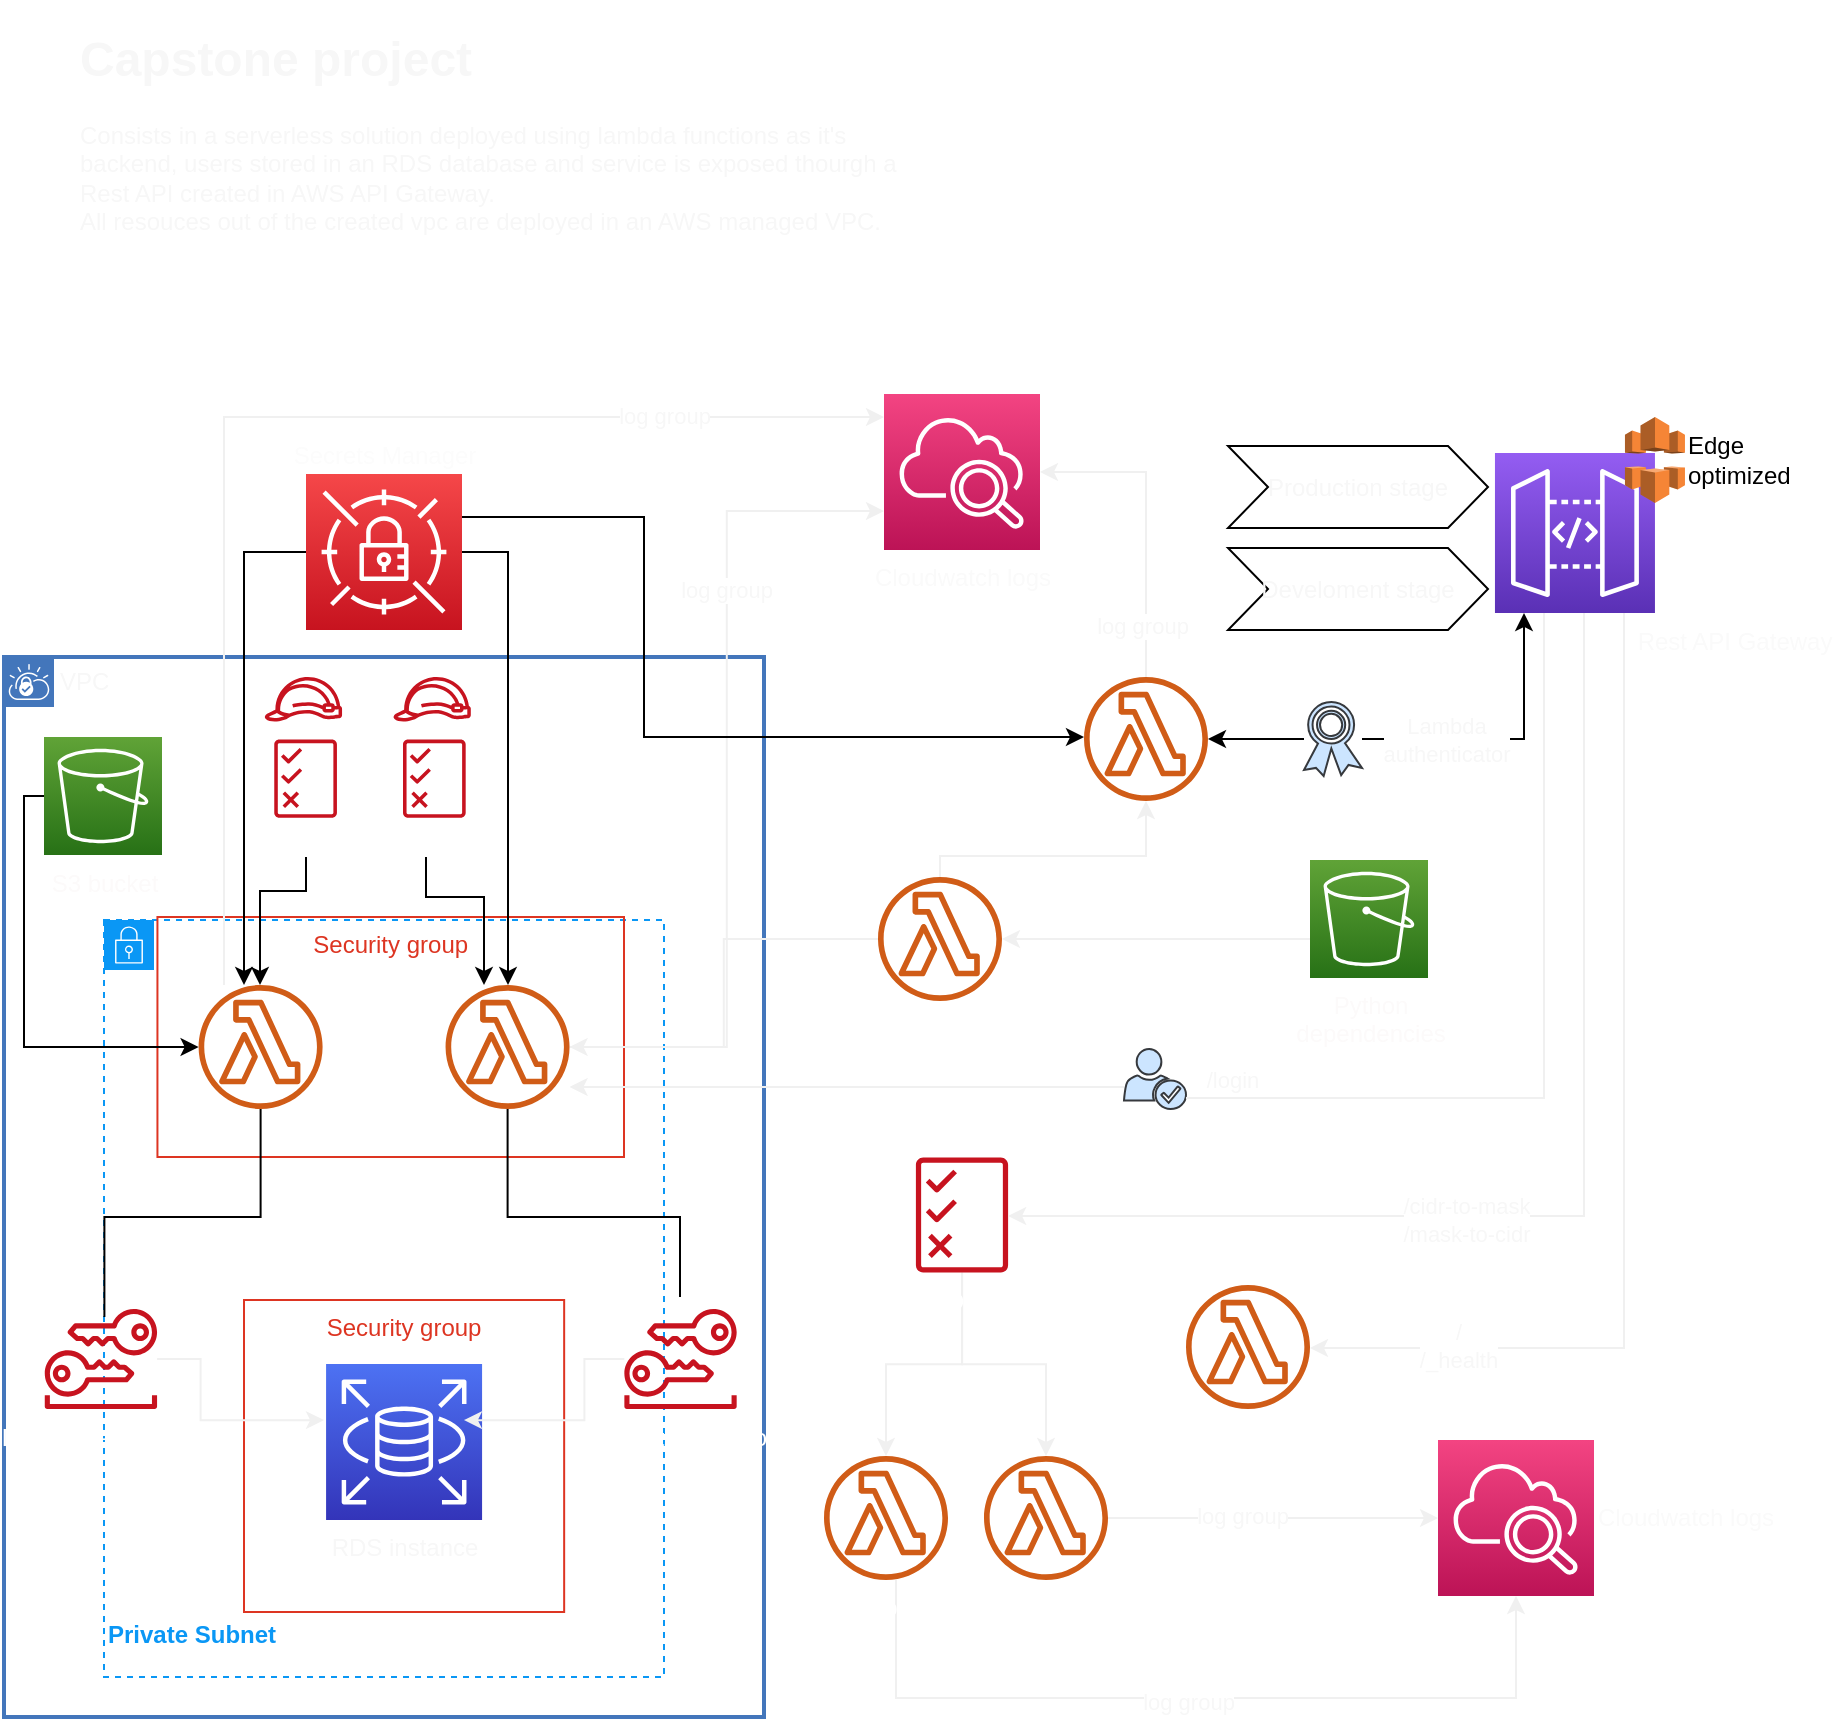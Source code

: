 <mxfile>
    <diagram id="uzE_-TTKFKYxUHd4DreI" name="Page-1">
        <mxGraphModel dx="1929" dy="729" grid="1" gridSize="10" guides="1" tooltips="1" connect="1" arrows="1" fold="1" page="1" pageScale="1" pageWidth="850" pageHeight="1100" math="0" shadow="0">
            <root>
                <mxCell id="0"/>
                <mxCell id="1" parent="0"/>
                <mxCell id="47" value="VPC" style="shape=mxgraph.ibm.box;prType=vpc;fontStyle=0;verticalAlign=top;align=left;spacingLeft=32;spacingTop=4;fillColor=none;rounded=0;whiteSpace=wrap;html=1;strokeColor=#4376BB;strokeWidth=2;dashed=0;container=1;spacing=-4;collapsible=0;expand=0;recursiveResize=0;fontColor=#F7F7F7;" vertex="1" parent="1">
                    <mxGeometry x="10" y="368.5" width="380" height="530" as="geometry"/>
                </mxCell>
                <mxCell id="56" value="        &#10;&#10;&#10;&#10;    &#10;&#10;&#10;&#10;&#10;&#10;&#10;Private Subnet" style="swimlane;shadow=0;dashed=1;comic=0;sketch=0;fontColor=#0A97F5;startSize=0;strokeColor=#0A97F5;strokeWidth=1;fillColor=none;align=left;verticalAlign=button;shape=mxgraph.aws4.group;grIcon=mxgraph.aws4.group_security_group;" vertex="1" parent="47">
                    <mxGeometry x="50" y="131.5" width="280" height="378.5" as="geometry"/>
                </mxCell>
                <mxCell id="52" value="" style="group" vertex="1" connectable="0" parent="47">
                    <mxGeometry x="194.37" y="10" width="39.428" height="70.586" as="geometry"/>
                </mxCell>
                <mxCell id="53" value="" style="outlineConnect=0;fontColor=#232F3E;gradientColor=none;fillColor=#C7131F;strokeColor=none;dashed=0;verticalLabelPosition=bottom;verticalAlign=top;align=center;html=1;fontSize=12;fontStyle=0;aspect=fixed;pointerEvents=1;shape=mxgraph.aws4.role;" vertex="1" parent="52">
                    <mxGeometry width="39.428" height="22.241" as="geometry"/>
                </mxCell>
                <mxCell id="54" value="&lt;font color=&quot;#ffffff&quot;&gt;IAM role&lt;/font&gt;" style="outlineConnect=0;fontColor=#232F3E;gradientColor=none;fillColor=#C7131F;strokeColor=none;dashed=0;verticalLabelPosition=bottom;verticalAlign=top;align=center;html=1;fontSize=12;fontStyle=0;aspect=fixed;pointerEvents=1;shape=mxgraph.aws4.permissions;" vertex="1" parent="52">
                    <mxGeometry x="5.128" y="31.158" width="31.34" height="39.428" as="geometry"/>
                </mxCell>
                <mxCell id="51" value="" style="group" vertex="1" connectable="0" parent="47">
                    <mxGeometry x="130.0" y="10" width="39.428" height="70.586" as="geometry"/>
                </mxCell>
                <mxCell id="16" value="" style="outlineConnect=0;fontColor=#232F3E;gradientColor=none;fillColor=#C7131F;strokeColor=none;dashed=0;verticalLabelPosition=bottom;verticalAlign=top;align=center;html=1;fontSize=12;fontStyle=0;aspect=fixed;pointerEvents=1;shape=mxgraph.aws4.role;" vertex="1" parent="51">
                    <mxGeometry width="39.428" height="22.241" as="geometry"/>
                </mxCell>
                <mxCell id="17" value="&lt;font color=&quot;#ffffff&quot;&gt;IAM role&lt;/font&gt;" style="outlineConnect=0;fontColor=#232F3E;gradientColor=none;fillColor=#C7131F;strokeColor=none;dashed=0;verticalLabelPosition=bottom;verticalAlign=top;align=center;html=1;fontSize=12;fontStyle=0;aspect=fixed;pointerEvents=1;shape=mxgraph.aws4.permissions;" vertex="1" parent="51">
                    <mxGeometry x="5.128" y="31.158" width="31.34" height="39.428" as="geometry"/>
                </mxCell>
                <mxCell id="38" value="&lt;font color=&quot;#fcfafa&quot;&gt;S3 bucket&lt;/font&gt;" style="points=[[0,0,0],[0.25,0,0],[0.5,0,0],[0.75,0,0],[1,0,0],[0,1,0],[0.25,1,0],[0.5,1,0],[0.75,1,0],[1,1,0],[0,0.25,0],[0,0.5,0],[0,0.75,0],[1,0.25,0],[1,0.5,0],[1,0.75,0]];outlineConnect=0;fontColor=#232F3E;gradientColor=#60A337;gradientDirection=north;fillColor=#277116;strokeColor=#ffffff;dashed=0;verticalLabelPosition=bottom;verticalAlign=top;align=center;html=1;fontSize=12;fontStyle=0;aspect=fixed;shape=mxgraph.aws4.resourceIcon;resIcon=mxgraph.aws4.s3;" vertex="1" parent="47">
                    <mxGeometry x="20" y="40" width="59" height="59" as="geometry"/>
                </mxCell>
                <mxCell id="12" value="RDS instance" style="points=[[0,0,0],[0.25,0,0],[0.5,0,0],[0.75,0,0],[1,0,0],[0,1,0],[0.25,1,0],[0.5,1,0],[0.75,1,0],[1,1,0],[0,0.25,0],[0,0.5,0],[0,0.75,0],[1,0.25,0],[1,0.5,0],[1,0.75,0]];outlineConnect=0;gradientColor=#4D72F3;gradientDirection=north;fillColor=#3334B9;strokeColor=#ffffff;dashed=0;verticalLabelPosition=bottom;verticalAlign=top;align=center;html=1;fontSize=12;fontStyle=0;aspect=fixed;shape=mxgraph.aws4.resourceIcon;resIcon=mxgraph.aws4.rds;fontColor=#F7F7F7;" vertex="1" parent="47">
                    <mxGeometry x="161.04" y="353.5" width="78" height="78" as="geometry"/>
                </mxCell>
                <mxCell id="13" value="Security group" style="fillColor=none;strokeColor=#DD3522;verticalAlign=top;fontStyle=0;fontColor=#DD3522;" vertex="1" parent="47">
                    <mxGeometry x="120" y="321.5" width="160.08" height="156" as="geometry"/>
                </mxCell>
                <mxCell id="4" value="&lt;font color=&quot;#fafafa&quot;&gt;Cloudwatch logs&lt;/font&gt;" style="points=[[0,0,0],[0.25,0,0],[0.5,0,0],[0.75,0,0],[1,0,0],[0,1,0],[0.25,1,0],[0.5,1,0],[0.75,1,0],[1,1,0],[0,0.25,0],[0,0.5,0],[0,0.75,0],[1,0.25,0],[1,0.5,0],[1,0.75,0]];points=[[0,0,0],[0.25,0,0],[0.5,0,0],[0.75,0,0],[1,0,0],[0,1,0],[0.25,1,0],[0.5,1,0],[0.75,1,0],[1,1,0],[0,0.25,0],[0,0.5,0],[0,0.75,0],[1,0.25,0],[1,0.5,0],[1,0.75,0]];outlineConnect=0;fontColor=#232F3E;gradientColor=#F34482;gradientDirection=north;fillColor=#BC1356;strokeColor=#ffffff;dashed=0;verticalLabelPosition=bottom;verticalAlign=top;align=center;html=1;fontSize=12;fontStyle=0;aspect=fixed;shape=mxgraph.aws4.resourceIcon;resIcon=mxgraph.aws4.cloudwatch_2;" vertex="1" parent="1">
                    <mxGeometry x="450" y="237" width="78" height="78" as="geometry"/>
                </mxCell>
                <mxCell id="14" value="Security group" style="fillColor=none;strokeColor=#DD3522;verticalAlign=top;fontStyle=0;fontColor=#DD3522;" vertex="1" parent="1">
                    <mxGeometry x="86.72" y="498.5" width="233.28" height="120" as="geometry"/>
                </mxCell>
                <mxCell id="72" style="edgeStyle=orthogonalEdgeStyle;rounded=0;orthogonalLoop=1;jettySize=auto;html=1;fontColor=#F7F7F7;startArrow=none;startFill=0;strokeColor=#f0f0f0;" edge="1" parent="1" source="15" target="4">
                    <mxGeometry relative="1" as="geometry">
                        <Array as="points">
                            <mxPoint x="120" y="248.5"/>
                        </Array>
                    </mxGeometry>
                </mxCell>
                <mxCell id="73" value="log group" style="edgeLabel;html=1;align=center;verticalAlign=middle;resizable=0;points=[];fontColor=#F7F7F7;" vertex="1" connectable="0" parent="72">
                    <mxGeometry x="0.641" y="1" relative="1" as="geometry">
                        <mxPoint as="offset"/>
                    </mxGeometry>
                </mxCell>
                <mxCell id="15" value="&lt;font color=&quot;#ffffff&quot;&gt;DB init&lt;/font&gt;" style="outlineConnect=0;fontColor=#232F3E;gradientColor=none;fillColor=#D05C17;strokeColor=none;dashed=0;verticalLabelPosition=bottom;verticalAlign=top;align=center;html=1;fontSize=12;fontStyle=0;aspect=fixed;pointerEvents=1;shape=mxgraph.aws4.lambda_function;" vertex="1" parent="1">
                    <mxGeometry x="107.3" y="532.5" width="62" height="62" as="geometry"/>
                </mxCell>
                <mxCell id="21" value="" style="edgeStyle=orthogonalEdgeStyle;rounded=0;orthogonalLoop=1;jettySize=auto;html=1;fontColor=#F7F7F7;" edge="1" parent="1" target="15">
                    <mxGeometry relative="1" as="geometry">
                        <mxPoint x="161" y="468.5" as="sourcePoint"/>
                        <Array as="points">
                            <mxPoint x="161" y="485.5"/>
                            <mxPoint x="138" y="485.5"/>
                        </Array>
                    </mxGeometry>
                </mxCell>
                <mxCell id="115" style="edgeStyle=orthogonalEdgeStyle;rounded=0;orthogonalLoop=1;jettySize=auto;html=1;entryX=0.25;entryY=0.385;entryDx=0;entryDy=0;entryPerimeter=0;fontColor=#F7F7F7;startArrow=none;startFill=0;strokeColor=#f0f0f0;" edge="1" parent="1" source="23" target="13">
                    <mxGeometry relative="1" as="geometry"/>
                </mxCell>
                <mxCell id="23" value="&lt;font color=&quot;#ffffff&quot;&gt;IAM authentication&lt;/font&gt;" style="outlineConnect=0;fontColor=#232F3E;gradientColor=none;fillColor=#C7131F;strokeColor=none;dashed=0;verticalLabelPosition=bottom;verticalAlign=top;align=center;html=1;fontSize=12;fontStyle=0;aspect=fixed;pointerEvents=1;shape=mxgraph.aws4.long_term_security_credential;" vertex="1" parent="1">
                    <mxGeometry x="30.2" y="694.5" width="56.52" height="50" as="geometry"/>
                </mxCell>
                <mxCell id="26" value="" style="edgeStyle=orthogonalEdgeStyle;rounded=0;orthogonalLoop=1;jettySize=auto;html=1;fontColor=#F7F7F7;endArrow=none;" edge="1" parent="1" source="15">
                    <mxGeometry relative="1" as="geometry">
                        <mxPoint x="96.52" y="609.5" as="sourcePoint"/>
                        <mxPoint x="60.2" y="698.5" as="targetPoint"/>
                        <Array as="points">
                            <mxPoint x="138" y="648.5"/>
                            <mxPoint x="60" y="648.5"/>
                        </Array>
                    </mxGeometry>
                </mxCell>
                <mxCell id="70" style="edgeStyle=orthogonalEdgeStyle;rounded=0;orthogonalLoop=1;jettySize=auto;html=1;entryX=0;entryY=0.75;entryDx=0;entryDy=0;entryPerimeter=0;fontColor=#F7F7F7;startArrow=none;startFill=0;strokeColor=#f0f0f0;" edge="1" parent="1" source="28" target="4">
                    <mxGeometry relative="1" as="geometry"/>
                </mxCell>
                <mxCell id="71" value="log group" style="edgeLabel;html=1;align=center;verticalAlign=middle;resizable=0;points=[];fontColor=#F7F7F7;" vertex="1" connectable="0" parent="70">
                    <mxGeometry x="0.328" y="1" relative="1" as="geometry">
                        <mxPoint y="-25" as="offset"/>
                    </mxGeometry>
                </mxCell>
                <mxCell id="28" value="&lt;font color=&quot;#ffffff&quot;&gt;Login&lt;/font&gt;" style="outlineConnect=0;fontColor=#232F3E;gradientColor=none;fillColor=#D05C17;strokeColor=none;dashed=0;verticalLabelPosition=bottom;verticalAlign=top;align=center;html=1;fontSize=12;fontStyle=0;aspect=fixed;pointerEvents=1;shape=mxgraph.aws4.lambda_function;" vertex="1" parent="1">
                    <mxGeometry x="230.78" y="532.5" width="62" height="62" as="geometry"/>
                </mxCell>
                <mxCell id="114" style="edgeStyle=orthogonalEdgeStyle;rounded=0;orthogonalLoop=1;jettySize=auto;html=1;entryX=0.687;entryY=0.385;entryDx=0;entryDy=0;entryPerimeter=0;fontColor=#F7F7F7;startArrow=none;startFill=0;strokeColor=#f0f0f0;" edge="1" parent="1" source="35" target="13">
                    <mxGeometry relative="1" as="geometry"/>
                </mxCell>
                <mxCell id="35" value="&lt;font color=&quot;#ffffff&quot;&gt;IAM authentication&lt;/font&gt;" style="outlineConnect=0;fontColor=#232F3E;gradientColor=none;fillColor=#C7131F;strokeColor=none;dashed=0;verticalLabelPosition=bottom;verticalAlign=top;align=center;html=1;fontSize=12;fontStyle=0;aspect=fixed;pointerEvents=1;shape=mxgraph.aws4.long_term_security_credential;" vertex="1" parent="1">
                    <mxGeometry x="320" y="694.5" width="56.52" height="50" as="geometry"/>
                </mxCell>
                <mxCell id="36" value="" style="edgeStyle=orthogonalEdgeStyle;rounded=0;orthogonalLoop=1;jettySize=auto;html=1;fontColor=#F7F7F7;endArrow=none;" edge="1" parent="1" source="28">
                    <mxGeometry relative="1" as="geometry">
                        <mxPoint x="282" y="609.5" as="sourcePoint"/>
                        <mxPoint x="348" y="688.5" as="targetPoint"/>
                        <Array as="points">
                            <mxPoint x="262" y="648.5"/>
                            <mxPoint x="348" y="648.5"/>
                        </Array>
                    </mxGeometry>
                </mxCell>
                <mxCell id="43" style="edgeStyle=orthogonalEdgeStyle;rounded=0;orthogonalLoop=1;jettySize=auto;html=1;fontColor=#F7F7F7;" edge="1" parent="1" source="42" target="15">
                    <mxGeometry relative="1" as="geometry">
                        <Array as="points">
                            <mxPoint x="130" y="316.5"/>
                        </Array>
                    </mxGeometry>
                </mxCell>
                <mxCell id="44" style="edgeStyle=orthogonalEdgeStyle;rounded=0;orthogonalLoop=1;jettySize=auto;html=1;fontColor=#F7F7F7;" edge="1" parent="1" source="42" target="28">
                    <mxGeometry relative="1" as="geometry">
                        <Array as="points">
                            <mxPoint x="262" y="316.5"/>
                        </Array>
                    </mxGeometry>
                </mxCell>
                <mxCell id="66" style="edgeStyle=orthogonalEdgeStyle;rounded=0;orthogonalLoop=1;jettySize=auto;html=1;fontColor=#F7F7F7;" edge="1" parent="1" source="42" target="62">
                    <mxGeometry relative="1" as="geometry">
                        <Array as="points">
                            <mxPoint x="330" y="298.5"/>
                            <mxPoint x="330" y="408.5"/>
                        </Array>
                    </mxGeometry>
                </mxCell>
                <mxCell id="42" value="&lt;font color=&quot;#fcfcfc&quot;&gt;Secrets Manager&lt;/font&gt;" style="points=[[0,0,0],[0.25,0,0],[0.5,0,0],[0.75,0,0],[1,0,0],[0,1,0],[0.25,1,0],[0.5,1,0],[0.75,1,0],[1,1,0],[0,0.25,0],[0,0.5,0],[0,0.75,0],[1,0.25,0],[1,0.5,0],[1,0.75,0]];outlineConnect=0;fontColor=#232F3E;gradientColor=#F54749;gradientDirection=north;fillColor=#C7131F;strokeColor=#ffffff;dashed=0;verticalLabelPosition=top;verticalAlign=bottom;align=center;html=1;fontSize=12;fontStyle=0;aspect=fixed;shape=mxgraph.aws4.resourceIcon;resIcon=mxgraph.aws4.secrets_manager;labelPosition=center;" vertex="1" parent="1">
                    <mxGeometry x="161.0" y="277" width="78" height="78" as="geometry"/>
                </mxCell>
                <mxCell id="55" style="edgeStyle=orthogonalEdgeStyle;rounded=0;orthogonalLoop=1;jettySize=auto;html=1;fontColor=#F7F7F7;" edge="1" parent="1" target="28">
                    <mxGeometry relative="1" as="geometry">
                        <mxPoint x="221" y="468.5" as="sourcePoint"/>
                        <Array as="points">
                            <mxPoint x="221" y="488.5"/>
                            <mxPoint x="250" y="488.5"/>
                        </Array>
                    </mxGeometry>
                </mxCell>
                <mxCell id="59" value="" style="group;container=1;" vertex="1" connectable="0" parent="1">
                    <mxGeometry x="622" y="248.5" width="228.48" height="106.5" as="geometry"/>
                </mxCell>
                <mxCell id="11" value="" style="group;labelPosition=right;verticalLabelPosition=middle;align=left;verticalAlign=middle;" vertex="1" connectable="0" parent="59">
                    <mxGeometry x="133.48" width="95" height="98" as="geometry"/>
                </mxCell>
                <mxCell id="2" value="&lt;font color=&quot;#fafafa&quot;&gt;&lt;span style=&quot;white-space: pre&quot;&gt;&lt;span style=&quot;white-space: pre&quot;&gt;&#9;&lt;/span&gt;&#9;&lt;/span&gt;&lt;span style=&quot;white-space: pre&quot;&gt;&#9;&lt;/span&gt;&lt;span style=&quot;white-space: pre&quot;&gt;&#9;&lt;span style=&quot;white-space: pre&quot;&gt;&#9;&lt;span style=&quot;white-space: pre&quot;&gt;&#9;&lt;/span&gt;&lt;/span&gt;&lt;/span&gt;Rest API Gateway&lt;/font&gt;" style="points=[[0,0,0],[0.25,0,0],[0.5,0,0],[0.75,0,0],[1,0,0],[0,1,0],[0.25,1,0],[0.5,1,0],[0.75,1,0],[1,1,0],[0,0.25,0],[0,0.5,0],[0,0.75,0],[1,0.25,0],[1,0.5,0],[1,0.75,0]];outlineConnect=0;fontColor=#232F3E;gradientColor=#945DF2;gradientDirection=north;fillColor=#5A30B5;strokeColor=#ffffff;dashed=0;verticalLabelPosition=bottom;verticalAlign=top;align=center;html=1;fontSize=12;fontStyle=0;aspect=fixed;shape=mxgraph.aws4.resourceIcon;resIcon=mxgraph.aws4.api_gateway;" vertex="1" parent="11">
                    <mxGeometry y="18" width="80" height="80" as="geometry"/>
                </mxCell>
                <mxCell id="8" value="Edge&lt;br&gt;optimized" style="outlineConnect=0;dashed=0;verticalLabelPosition=middle;verticalAlign=middle;align=left;html=1;shape=mxgraph.aws3.cloudfront;fillColor=#F58536;gradientColor=none;labelPosition=right;" vertex="1" parent="11">
                    <mxGeometry x="65" width="30" height="43" as="geometry"/>
                </mxCell>
                <mxCell id="58" value="Develoment stage" style="shape=step;perimeter=stepPerimeter;whiteSpace=wrap;html=1;fixedSize=1;fontColor=#F7F7F7;" vertex="1" parent="59">
                    <mxGeometry y="65.5" width="130" height="41" as="geometry"/>
                </mxCell>
                <mxCell id="57" value="Production stage" style="shape=step;perimeter=stepPerimeter;whiteSpace=wrap;html=1;fixedSize=1;fontColor=#F7F7F7;" vertex="1" parent="59">
                    <mxGeometry y="14.5" width="130" height="41" as="geometry"/>
                </mxCell>
                <mxCell id="61" style="edgeStyle=orthogonalEdgeStyle;rounded=0;orthogonalLoop=1;jettySize=auto;html=1;fontColor=#F7F7F7;" edge="1" parent="1" source="38" target="15">
                    <mxGeometry relative="1" as="geometry">
                        <Array as="points">
                            <mxPoint x="20" y="438.5"/>
                            <mxPoint x="20" y="563.5"/>
                        </Array>
                    </mxGeometry>
                </mxCell>
                <mxCell id="68" style="edgeStyle=orthogonalEdgeStyle;rounded=0;orthogonalLoop=1;jettySize=auto;html=1;entryX=1;entryY=0.5;entryDx=0;entryDy=0;entryPerimeter=0;fontColor=#F7F7F7;startArrow=none;startFill=0;strokeColor=#f0f0f0;" edge="1" parent="1" source="62" target="4">
                    <mxGeometry relative="1" as="geometry">
                        <Array as="points">
                            <mxPoint x="581" y="276"/>
                        </Array>
                    </mxGeometry>
                </mxCell>
                <mxCell id="69" value="log group" style="edgeLabel;html=1;align=center;verticalAlign=middle;resizable=0;points=[];fontColor=#F7F7F7;" vertex="1" connectable="0" parent="68">
                    <mxGeometry x="-0.685" y="2" relative="1" as="geometry">
                        <mxPoint y="-1" as="offset"/>
                    </mxGeometry>
                </mxCell>
                <mxCell id="62" value="&lt;font color=&quot;#ffffff&quot;&gt;Authenticator&lt;/font&gt;" style="outlineConnect=0;fontColor=#232F3E;gradientColor=none;fillColor=#D05C17;strokeColor=none;dashed=0;verticalLabelPosition=bottom;verticalAlign=top;align=center;html=1;fontSize=12;fontStyle=0;aspect=fixed;pointerEvents=1;shape=mxgraph.aws4.lambda_function;" vertex="1" parent="1">
                    <mxGeometry x="550" y="378.5" width="62" height="62" as="geometry"/>
                </mxCell>
                <mxCell id="63" style="edgeStyle=orthogonalEdgeStyle;rounded=0;orthogonalLoop=1;jettySize=auto;html=1;fontColor=#F7F7F7;startArrow=none;startFill=1;" edge="1" parent="1" source="91" target="62">
                    <mxGeometry relative="1" as="geometry">
                        <Array as="points"/>
                    </mxGeometry>
                </mxCell>
                <mxCell id="78" style="edgeStyle=orthogonalEdgeStyle;rounded=0;orthogonalLoop=1;jettySize=auto;html=1;fontColor=#F7F7F7;startArrow=none;startFill=0;strokeColor=#f0f0f0;" edge="1" parent="1" source="74" target="75">
                    <mxGeometry relative="1" as="geometry">
                        <Array as="points">
                            <mxPoint x="660" y="509.5"/>
                            <mxPoint x="660" y="509.5"/>
                        </Array>
                    </mxGeometry>
                </mxCell>
                <mxCell id="74" value="&lt;font color=&quot;#fcfafa&quot;&gt;Python &lt;br&gt;dependencies&lt;/font&gt;" style="points=[[0,0,0],[0.25,0,0],[0.5,0,0],[0.75,0,0],[1,0,0],[0,1,0],[0.25,1,0],[0.5,1,0],[0.75,1,0],[1,1,0],[0,0.25,0],[0,0.5,0],[0,0.75,0],[1,0.25,0],[1,0.5,0],[1,0.75,0]];outlineConnect=0;fontColor=#232F3E;gradientColor=#60A337;gradientDirection=north;fillColor=#277116;strokeColor=#ffffff;dashed=0;verticalLabelPosition=bottom;verticalAlign=top;align=center;html=1;fontSize=12;fontStyle=0;aspect=fixed;shape=mxgraph.aws4.resourceIcon;resIcon=mxgraph.aws4.s3;" vertex="1" parent="1">
                    <mxGeometry x="663" y="470" width="59" height="59" as="geometry"/>
                </mxCell>
                <mxCell id="76" style="edgeStyle=orthogonalEdgeStyle;rounded=0;orthogonalLoop=1;jettySize=auto;html=1;fontColor=#F7F7F7;startArrow=none;startFill=0;strokeColor=#f0f0f0;" edge="1" parent="1" source="75" target="62">
                    <mxGeometry relative="1" as="geometry">
                        <Array as="points">
                            <mxPoint x="478" y="468"/>
                            <mxPoint x="581" y="468"/>
                        </Array>
                    </mxGeometry>
                </mxCell>
                <mxCell id="77" style="edgeStyle=orthogonalEdgeStyle;rounded=0;orthogonalLoop=1;jettySize=auto;html=1;fontColor=#F7F7F7;startArrow=none;startFill=0;strokeColor=#f0f0f0;" edge="1" parent="1" source="75" target="28">
                    <mxGeometry relative="1" as="geometry"/>
                </mxCell>
                <mxCell id="75" value="&lt;font color=&quot;#ffffff&quot;&gt;Dependency&lt;br&gt;layer&lt;/font&gt;" style="outlineConnect=0;fontColor=#232F3E;gradientColor=none;fillColor=#D05C17;strokeColor=none;dashed=0;verticalLabelPosition=bottom;verticalAlign=top;align=center;html=1;fontSize=12;fontStyle=0;aspect=fixed;pointerEvents=1;shape=mxgraph.aws4.lambda_function;" vertex="1" parent="1">
                    <mxGeometry x="447" y="478.5" width="62" height="62" as="geometry"/>
                </mxCell>
                <mxCell id="79" style="edgeStyle=orthogonalEdgeStyle;rounded=0;orthogonalLoop=1;jettySize=auto;html=1;fontColor=#F7F7F7;startArrow=none;startFill=0;strokeColor=#f0f0f0;" edge="1" parent="1" source="83" target="28">
                    <mxGeometry relative="1" as="geometry">
                        <Array as="points">
                            <mxPoint x="350" y="583.5"/>
                            <mxPoint x="350" y="583.5"/>
                        </Array>
                    </mxGeometry>
                </mxCell>
                <mxCell id="80" value="/login" style="edgeLabel;html=1;align=center;verticalAlign=middle;resizable=0;points=[];fontColor=#F7F7F7;" vertex="1" connectable="0" parent="79">
                    <mxGeometry x="0.232" y="-1" relative="1" as="geometry">
                        <mxPoint x="225" y="-3" as="offset"/>
                    </mxGeometry>
                </mxCell>
                <mxCell id="83" value="" style="pointerEvents=1;shadow=0;dashed=0;html=1;strokeColor=#36393d;fillColor=#cce5ff;labelPosition=center;verticalLabelPosition=bottom;verticalAlign=top;outlineConnect=0;align=center;shape=mxgraph.office.security.credentials;comic=0;sketch=0;startSize=0;" vertex="1" parent="1">
                    <mxGeometry x="570" y="564.5" width="31" height="30" as="geometry"/>
                </mxCell>
                <mxCell id="84" value="" style="edgeStyle=orthogonalEdgeStyle;rounded=0;orthogonalLoop=1;jettySize=auto;html=1;fontColor=#F7F7F7;startArrow=none;startFill=0;strokeColor=#f0f0f0;endArrow=none;" edge="1" parent="1" source="2" target="83">
                    <mxGeometry relative="1" as="geometry">
                        <mxPoint x="795.529" y="346.5" as="sourcePoint"/>
                        <mxPoint x="292.78" y="588.5" as="targetPoint"/>
                        <Array as="points">
                            <mxPoint x="780" y="589"/>
                        </Array>
                    </mxGeometry>
                </mxCell>
                <mxCell id="98" style="edgeStyle=orthogonalEdgeStyle;rounded=0;orthogonalLoop=1;jettySize=auto;html=1;entryX=0.5;entryY=1;entryDx=0;entryDy=0;entryPerimeter=0;fontColor=#F7F7F7;startArrow=none;startFill=0;strokeColor=#f0f0f0;" edge="1" parent="1" source="86" target="89">
                    <mxGeometry relative="1" as="geometry">
                        <Array as="points">
                            <mxPoint x="456" y="889"/>
                            <mxPoint x="766" y="889"/>
                        </Array>
                    </mxGeometry>
                </mxCell>
                <mxCell id="99" value="log group" style="edgeLabel;html=1;align=center;verticalAlign=middle;resizable=0;points=[];fontColor=#F7F7F7;" vertex="1" connectable="0" parent="98">
                    <mxGeometry x="0.256" y="-2" relative="1" as="geometry">
                        <mxPoint x="-59" as="offset"/>
                    </mxGeometry>
                </mxCell>
                <mxCell id="86" value="&lt;font color=&quot;#ffffff&quot;&gt;CIDR to Mask&lt;/font&gt;" style="outlineConnect=0;fontColor=#232F3E;gradientColor=none;fillColor=#D05C17;strokeColor=none;dashed=0;verticalLabelPosition=bottom;verticalAlign=top;align=center;html=1;fontSize=12;fontStyle=0;aspect=fixed;pointerEvents=1;shape=mxgraph.aws4.lambda_function;" vertex="1" parent="1">
                    <mxGeometry x="420" y="768" width="62" height="62" as="geometry"/>
                </mxCell>
                <mxCell id="97" value="" style="edgeStyle=orthogonalEdgeStyle;rounded=0;orthogonalLoop=1;jettySize=auto;html=1;fontColor=#F7F7F7;startArrow=none;startFill=0;strokeColor=#f0f0f0;" edge="1" parent="1" source="87" target="89">
                    <mxGeometry relative="1" as="geometry"/>
                </mxCell>
                <mxCell id="100" value="log group" style="edgeLabel;html=1;align=center;verticalAlign=middle;resizable=0;points=[];fontColor=#F7F7F7;" vertex="1" connectable="0" parent="97">
                    <mxGeometry x="-0.431" y="1" relative="1" as="geometry">
                        <mxPoint x="20" as="offset"/>
                    </mxGeometry>
                </mxCell>
                <mxCell id="87" value="&lt;font color=&quot;#ffffff&quot;&gt;Mask to CIDR&lt;/font&gt;" style="outlineConnect=0;fontColor=#232F3E;gradientColor=none;fillColor=#D05C17;strokeColor=none;dashed=0;verticalLabelPosition=bottom;verticalAlign=top;align=center;html=1;fontSize=12;fontStyle=0;aspect=fixed;pointerEvents=1;shape=mxgraph.aws4.lambda_function;" vertex="1" parent="1">
                    <mxGeometry x="500" y="768" width="62" height="62" as="geometry"/>
                </mxCell>
                <mxCell id="101" style="edgeStyle=orthogonalEdgeStyle;rounded=0;orthogonalLoop=1;jettySize=auto;html=1;fontColor=#F7F7F7;startArrow=none;startFill=0;strokeColor=#f0f0f0;" edge="1" parent="1" source="88" target="86">
                    <mxGeometry relative="1" as="geometry"/>
                </mxCell>
                <mxCell id="102" style="edgeStyle=orthogonalEdgeStyle;rounded=0;orthogonalLoop=1;jettySize=auto;html=1;fontColor=#F7F7F7;startArrow=none;startFill=0;strokeColor=#f0f0f0;" edge="1" parent="1" source="88" target="87">
                    <mxGeometry relative="1" as="geometry"/>
                </mxCell>
                <mxCell id="88" value="&lt;font color=&quot;#ffffff&quot;&gt;Allow or Deny policy&lt;br&gt;&lt;/font&gt;" style="outlineConnect=0;fontColor=#232F3E;gradientColor=none;fillColor=#C7131F;strokeColor=none;dashed=0;verticalLabelPosition=bottom;verticalAlign=top;align=center;html=1;fontSize=12;fontStyle=0;aspect=fixed;pointerEvents=1;shape=mxgraph.aws4.permissions;" vertex="1" parent="1">
                    <mxGeometry x="465.95" y="618.5" width="46.1" height="58" as="geometry"/>
                </mxCell>
                <mxCell id="89" value="&lt;font color=&quot;#fafafa&quot;&gt;Cloudwatch logs&lt;/font&gt;" style="points=[[0,0,0],[0.25,0,0],[0.5,0,0],[0.75,0,0],[1,0,0],[0,1,0],[0.25,1,0],[0.5,1,0],[0.75,1,0],[1,1,0],[0,0.25,0],[0,0.5,0],[0,0.75,0],[1,0.25,0],[1,0.5,0],[1,0.75,0]];points=[[0,0,0],[0.25,0,0],[0.5,0,0],[0.75,0,0],[1,0,0],[0,1,0],[0.25,1,0],[0.5,1,0],[0.75,1,0],[1,1,0],[0,0.25,0],[0,0.5,0],[0,0.75,0],[1,0.25,0],[1,0.5,0],[1,0.75,0]];outlineConnect=0;fontColor=#232F3E;gradientColor=#F34482;gradientDirection=north;fillColor=#BC1356;strokeColor=#ffffff;dashed=0;verticalLabelPosition=middle;verticalAlign=middle;align=left;html=1;fontSize=12;fontStyle=0;aspect=fixed;shape=mxgraph.aws4.resourceIcon;resIcon=mxgraph.aws4.cloudwatch_2;labelPosition=right;" vertex="1" parent="1">
                    <mxGeometry x="727" y="760" width="78" height="78" as="geometry"/>
                </mxCell>
                <mxCell id="92" style="edgeStyle=orthogonalEdgeStyle;rounded=0;orthogonalLoop=1;jettySize=auto;html=1;fontColor=#F7F7F7;startArrow=none;startFill=0;strokeColor=#f0f0f0;" edge="1" parent="1" source="2" target="88">
                    <mxGeometry relative="1" as="geometry">
                        <Array as="points">
                            <mxPoint x="800" y="648"/>
                        </Array>
                    </mxGeometry>
                </mxCell>
                <mxCell id="105" value="&lt;span style=&quot;color: rgb(255 , 255 , 255) ; font-size: 12px&quot;&gt;from lambda authenticator&lt;/span&gt;" style="edgeLabel;html=1;align=center;verticalAlign=middle;resizable=0;points=[];fontColor=#F7F7F7;" vertex="1" connectable="0" parent="92">
                    <mxGeometry x="0.625" y="1" relative="1" as="geometry">
                        <mxPoint x="-22" y="11" as="offset"/>
                    </mxGeometry>
                </mxCell>
                <mxCell id="109" value="/cidr-to-mask&lt;br&gt;/mask-to-cidr" style="edgeLabel;html=1;align=center;verticalAlign=middle;resizable=0;points=[];fontColor=#F7F7F7;" vertex="1" connectable="0" parent="92">
                    <mxGeometry x="0.116" y="-2" relative="1" as="geometry">
                        <mxPoint x="-32" y="4" as="offset"/>
                    </mxGeometry>
                </mxCell>
                <mxCell id="91" value="" style="pointerEvents=1;shadow=0;dashed=0;html=1;strokeColor=#36393d;fillColor=#cce5ff;labelPosition=center;verticalLabelPosition=bottom;verticalAlign=top;outlineConnect=0;align=center;shape=mxgraph.office.security.token;comic=0;sketch=0;startSize=0;" vertex="1" parent="1">
                    <mxGeometry x="660" y="391" width="29" height="37" as="geometry"/>
                </mxCell>
                <mxCell id="106" value="" style="edgeStyle=orthogonalEdgeStyle;rounded=0;orthogonalLoop=1;jettySize=auto;html=1;fontColor=#F7F7F7;startArrow=classic;startFill=1;endArrow=none;" edge="1" parent="1" source="2" target="91">
                    <mxGeometry relative="1" as="geometry">
                        <mxPoint x="770" y="346.5" as="sourcePoint"/>
                        <mxPoint x="632" y="409.559" as="targetPoint"/>
                        <Array as="points">
                            <mxPoint x="770" y="409.5"/>
                        </Array>
                    </mxGeometry>
                </mxCell>
                <mxCell id="107" value="Lambda &lt;br&gt;authenticator" style="edgeLabel;html=1;align=center;verticalAlign=middle;resizable=0;points=[];fontColor=#F7F7F7;" vertex="1" connectable="0" parent="106">
                    <mxGeometry x="-0.009" y="-1" relative="1" as="geometry">
                        <mxPoint x="-31" y="1" as="offset"/>
                    </mxGeometry>
                </mxCell>
                <mxCell id="108" value="&lt;h1&gt;Capstone project&lt;/h1&gt;&lt;p&gt;Consists in a serverless solution deployed using lambda functions as it's backend, users stored in an RDS database and service is exposed thourgh a Rest API created in AWS API Gateway.&lt;br&gt;All resouces out of the created vpc are deployed in an AWS managed VPC.&lt;/p&gt;" style="text;html=1;strokeColor=none;fillColor=none;spacing=5;spacingTop=-20;whiteSpace=wrap;overflow=hidden;rounded=0;fontColor=#F7F7F7;" vertex="1" parent="1">
                    <mxGeometry x="43" y="50" width="417" height="120" as="geometry"/>
                </mxCell>
                <mxCell id="110" value="&lt;font color=&quot;#ffffff&quot;&gt;Health Check&lt;/font&gt;" style="outlineConnect=0;fontColor=#232F3E;gradientColor=none;fillColor=#D05C17;strokeColor=none;dashed=0;verticalLabelPosition=bottom;verticalAlign=top;align=center;html=1;fontSize=12;fontStyle=0;aspect=fixed;pointerEvents=1;shape=mxgraph.aws4.lambda_function;" vertex="1" parent="1">
                    <mxGeometry x="601" y="682.5" width="62" height="62" as="geometry"/>
                </mxCell>
                <mxCell id="112" style="edgeStyle=orthogonalEdgeStyle;rounded=0;orthogonalLoop=1;jettySize=auto;html=1;fontColor=#F7F7F7;startArrow=none;startFill=0;strokeColor=#f0f0f0;" edge="1" parent="1" source="2" target="110">
                    <mxGeometry relative="1" as="geometry">
                        <Array as="points">
                            <mxPoint x="820" y="714"/>
                        </Array>
                    </mxGeometry>
                </mxCell>
                <mxCell id="113" value="/&lt;br&gt;/_health" style="edgeLabel;html=1;align=center;verticalAlign=middle;resizable=0;points=[];fontColor=#F7F7F7;" vertex="1" connectable="0" parent="112">
                    <mxGeometry x="0.717" y="-2" relative="1" as="geometry">
                        <mxPoint y="1" as="offset"/>
                    </mxGeometry>
                </mxCell>
            </root>
        </mxGraphModel>
    </diagram>
</mxfile>